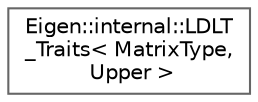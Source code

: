 digraph "Graphical Class Hierarchy"
{
 // LATEX_PDF_SIZE
  bgcolor="transparent";
  edge [fontname=Helvetica,fontsize=10,labelfontname=Helvetica,labelfontsize=10];
  node [fontname=Helvetica,fontsize=10,shape=box,height=0.2,width=0.4];
  rankdir="LR";
  Node0 [id="Node000000",label="Eigen::internal::LDLT\l_Traits\< MatrixType,\l Upper \>",height=0.2,width=0.4,color="grey40", fillcolor="white", style="filled",URL="$structEigen_1_1internal_1_1LDLT__Traits_3_01MatrixType_00_01Upper_01_4.html",tooltip=" "];
}
